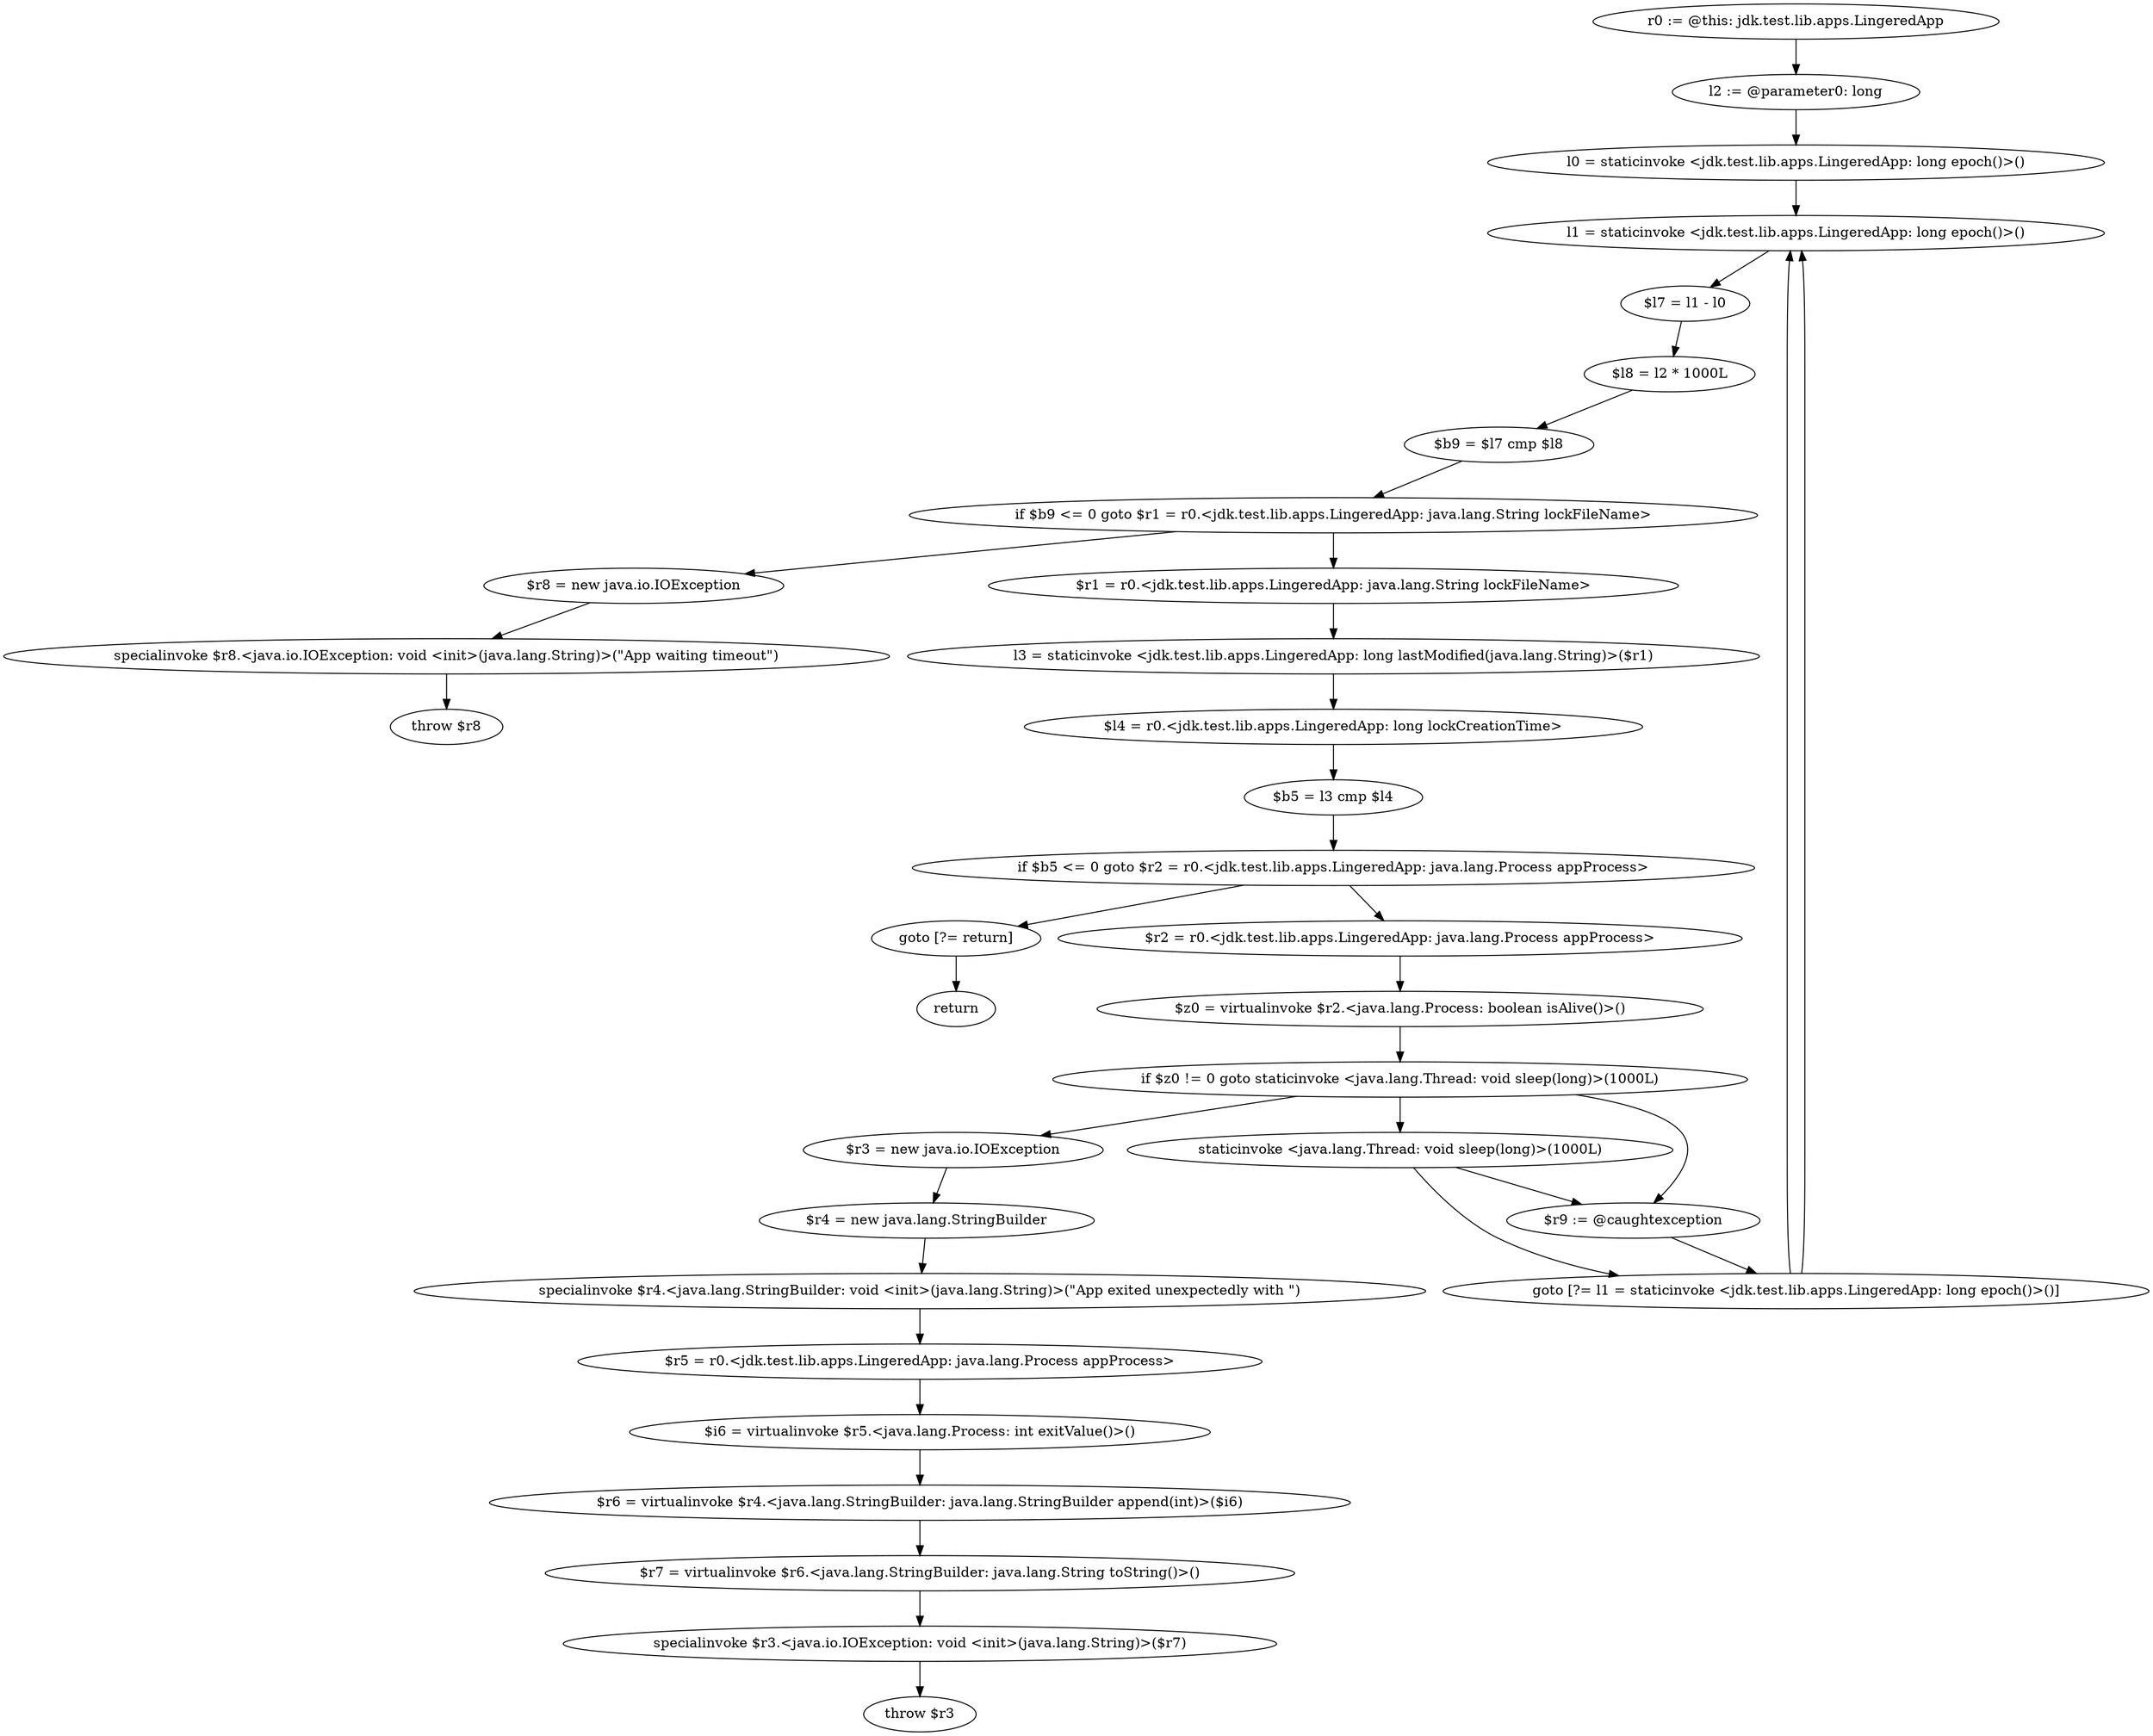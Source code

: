 digraph "unitGraph" {
    "r0 := @this: jdk.test.lib.apps.LingeredApp"
    "l2 := @parameter0: long"
    "l0 = staticinvoke <jdk.test.lib.apps.LingeredApp: long epoch()>()"
    "l1 = staticinvoke <jdk.test.lib.apps.LingeredApp: long epoch()>()"
    "$l7 = l1 - l0"
    "$l8 = l2 * 1000L"
    "$b9 = $l7 cmp $l8"
    "if $b9 <= 0 goto $r1 = r0.<jdk.test.lib.apps.LingeredApp: java.lang.String lockFileName>"
    "$r8 = new java.io.IOException"
    "specialinvoke $r8.<java.io.IOException: void <init>(java.lang.String)>(\"App waiting timeout\")"
    "throw $r8"
    "$r1 = r0.<jdk.test.lib.apps.LingeredApp: java.lang.String lockFileName>"
    "l3 = staticinvoke <jdk.test.lib.apps.LingeredApp: long lastModified(java.lang.String)>($r1)"
    "$l4 = r0.<jdk.test.lib.apps.LingeredApp: long lockCreationTime>"
    "$b5 = l3 cmp $l4"
    "if $b5 <= 0 goto $r2 = r0.<jdk.test.lib.apps.LingeredApp: java.lang.Process appProcess>"
    "goto [?= return]"
    "$r2 = r0.<jdk.test.lib.apps.LingeredApp: java.lang.Process appProcess>"
    "$z0 = virtualinvoke $r2.<java.lang.Process: boolean isAlive()>()"
    "if $z0 != 0 goto staticinvoke <java.lang.Thread: void sleep(long)>(1000L)"
    "$r3 = new java.io.IOException"
    "$r4 = new java.lang.StringBuilder"
    "specialinvoke $r4.<java.lang.StringBuilder: void <init>(java.lang.String)>(\"App exited unexpectedly with \")"
    "$r5 = r0.<jdk.test.lib.apps.LingeredApp: java.lang.Process appProcess>"
    "$i6 = virtualinvoke $r5.<java.lang.Process: int exitValue()>()"
    "$r6 = virtualinvoke $r4.<java.lang.StringBuilder: java.lang.StringBuilder append(int)>($i6)"
    "$r7 = virtualinvoke $r6.<java.lang.StringBuilder: java.lang.String toString()>()"
    "specialinvoke $r3.<java.io.IOException: void <init>(java.lang.String)>($r7)"
    "throw $r3"
    "staticinvoke <java.lang.Thread: void sleep(long)>(1000L)"
    "goto [?= l1 = staticinvoke <jdk.test.lib.apps.LingeredApp: long epoch()>()]"
    "$r9 := @caughtexception"
    "return"
    "r0 := @this: jdk.test.lib.apps.LingeredApp"->"l2 := @parameter0: long";
    "l2 := @parameter0: long"->"l0 = staticinvoke <jdk.test.lib.apps.LingeredApp: long epoch()>()";
    "l0 = staticinvoke <jdk.test.lib.apps.LingeredApp: long epoch()>()"->"l1 = staticinvoke <jdk.test.lib.apps.LingeredApp: long epoch()>()";
    "l1 = staticinvoke <jdk.test.lib.apps.LingeredApp: long epoch()>()"->"$l7 = l1 - l0";
    "$l7 = l1 - l0"->"$l8 = l2 * 1000L";
    "$l8 = l2 * 1000L"->"$b9 = $l7 cmp $l8";
    "$b9 = $l7 cmp $l8"->"if $b9 <= 0 goto $r1 = r0.<jdk.test.lib.apps.LingeredApp: java.lang.String lockFileName>";
    "if $b9 <= 0 goto $r1 = r0.<jdk.test.lib.apps.LingeredApp: java.lang.String lockFileName>"->"$r8 = new java.io.IOException";
    "if $b9 <= 0 goto $r1 = r0.<jdk.test.lib.apps.LingeredApp: java.lang.String lockFileName>"->"$r1 = r0.<jdk.test.lib.apps.LingeredApp: java.lang.String lockFileName>";
    "$r8 = new java.io.IOException"->"specialinvoke $r8.<java.io.IOException: void <init>(java.lang.String)>(\"App waiting timeout\")";
    "specialinvoke $r8.<java.io.IOException: void <init>(java.lang.String)>(\"App waiting timeout\")"->"throw $r8";
    "$r1 = r0.<jdk.test.lib.apps.LingeredApp: java.lang.String lockFileName>"->"l3 = staticinvoke <jdk.test.lib.apps.LingeredApp: long lastModified(java.lang.String)>($r1)";
    "l3 = staticinvoke <jdk.test.lib.apps.LingeredApp: long lastModified(java.lang.String)>($r1)"->"$l4 = r0.<jdk.test.lib.apps.LingeredApp: long lockCreationTime>";
    "$l4 = r0.<jdk.test.lib.apps.LingeredApp: long lockCreationTime>"->"$b5 = l3 cmp $l4";
    "$b5 = l3 cmp $l4"->"if $b5 <= 0 goto $r2 = r0.<jdk.test.lib.apps.LingeredApp: java.lang.Process appProcess>";
    "if $b5 <= 0 goto $r2 = r0.<jdk.test.lib.apps.LingeredApp: java.lang.Process appProcess>"->"goto [?= return]";
    "if $b5 <= 0 goto $r2 = r0.<jdk.test.lib.apps.LingeredApp: java.lang.Process appProcess>"->"$r2 = r0.<jdk.test.lib.apps.LingeredApp: java.lang.Process appProcess>";
    "goto [?= return]"->"return";
    "$r2 = r0.<jdk.test.lib.apps.LingeredApp: java.lang.Process appProcess>"->"$z0 = virtualinvoke $r2.<java.lang.Process: boolean isAlive()>()";
    "$z0 = virtualinvoke $r2.<java.lang.Process: boolean isAlive()>()"->"if $z0 != 0 goto staticinvoke <java.lang.Thread: void sleep(long)>(1000L)";
    "if $z0 != 0 goto staticinvoke <java.lang.Thread: void sleep(long)>(1000L)"->"$r3 = new java.io.IOException";
    "if $z0 != 0 goto staticinvoke <java.lang.Thread: void sleep(long)>(1000L)"->"staticinvoke <java.lang.Thread: void sleep(long)>(1000L)";
    "if $z0 != 0 goto staticinvoke <java.lang.Thread: void sleep(long)>(1000L)"->"$r9 := @caughtexception";
    "$r3 = new java.io.IOException"->"$r4 = new java.lang.StringBuilder";
    "$r4 = new java.lang.StringBuilder"->"specialinvoke $r4.<java.lang.StringBuilder: void <init>(java.lang.String)>(\"App exited unexpectedly with \")";
    "specialinvoke $r4.<java.lang.StringBuilder: void <init>(java.lang.String)>(\"App exited unexpectedly with \")"->"$r5 = r0.<jdk.test.lib.apps.LingeredApp: java.lang.Process appProcess>";
    "$r5 = r0.<jdk.test.lib.apps.LingeredApp: java.lang.Process appProcess>"->"$i6 = virtualinvoke $r5.<java.lang.Process: int exitValue()>()";
    "$i6 = virtualinvoke $r5.<java.lang.Process: int exitValue()>()"->"$r6 = virtualinvoke $r4.<java.lang.StringBuilder: java.lang.StringBuilder append(int)>($i6)";
    "$r6 = virtualinvoke $r4.<java.lang.StringBuilder: java.lang.StringBuilder append(int)>($i6)"->"$r7 = virtualinvoke $r6.<java.lang.StringBuilder: java.lang.String toString()>()";
    "$r7 = virtualinvoke $r6.<java.lang.StringBuilder: java.lang.String toString()>()"->"specialinvoke $r3.<java.io.IOException: void <init>(java.lang.String)>($r7)";
    "specialinvoke $r3.<java.io.IOException: void <init>(java.lang.String)>($r7)"->"throw $r3";
    "staticinvoke <java.lang.Thread: void sleep(long)>(1000L)"->"goto [?= l1 = staticinvoke <jdk.test.lib.apps.LingeredApp: long epoch()>()]";
    "staticinvoke <java.lang.Thread: void sleep(long)>(1000L)"->"$r9 := @caughtexception";
    "goto [?= l1 = staticinvoke <jdk.test.lib.apps.LingeredApp: long epoch()>()]"->"l1 = staticinvoke <jdk.test.lib.apps.LingeredApp: long epoch()>()";
    "$r9 := @caughtexception"->"goto [?= l1 = staticinvoke <jdk.test.lib.apps.LingeredApp: long epoch()>()]";
    "goto [?= l1 = staticinvoke <jdk.test.lib.apps.LingeredApp: long epoch()>()]"->"l1 = staticinvoke <jdk.test.lib.apps.LingeredApp: long epoch()>()";
}
